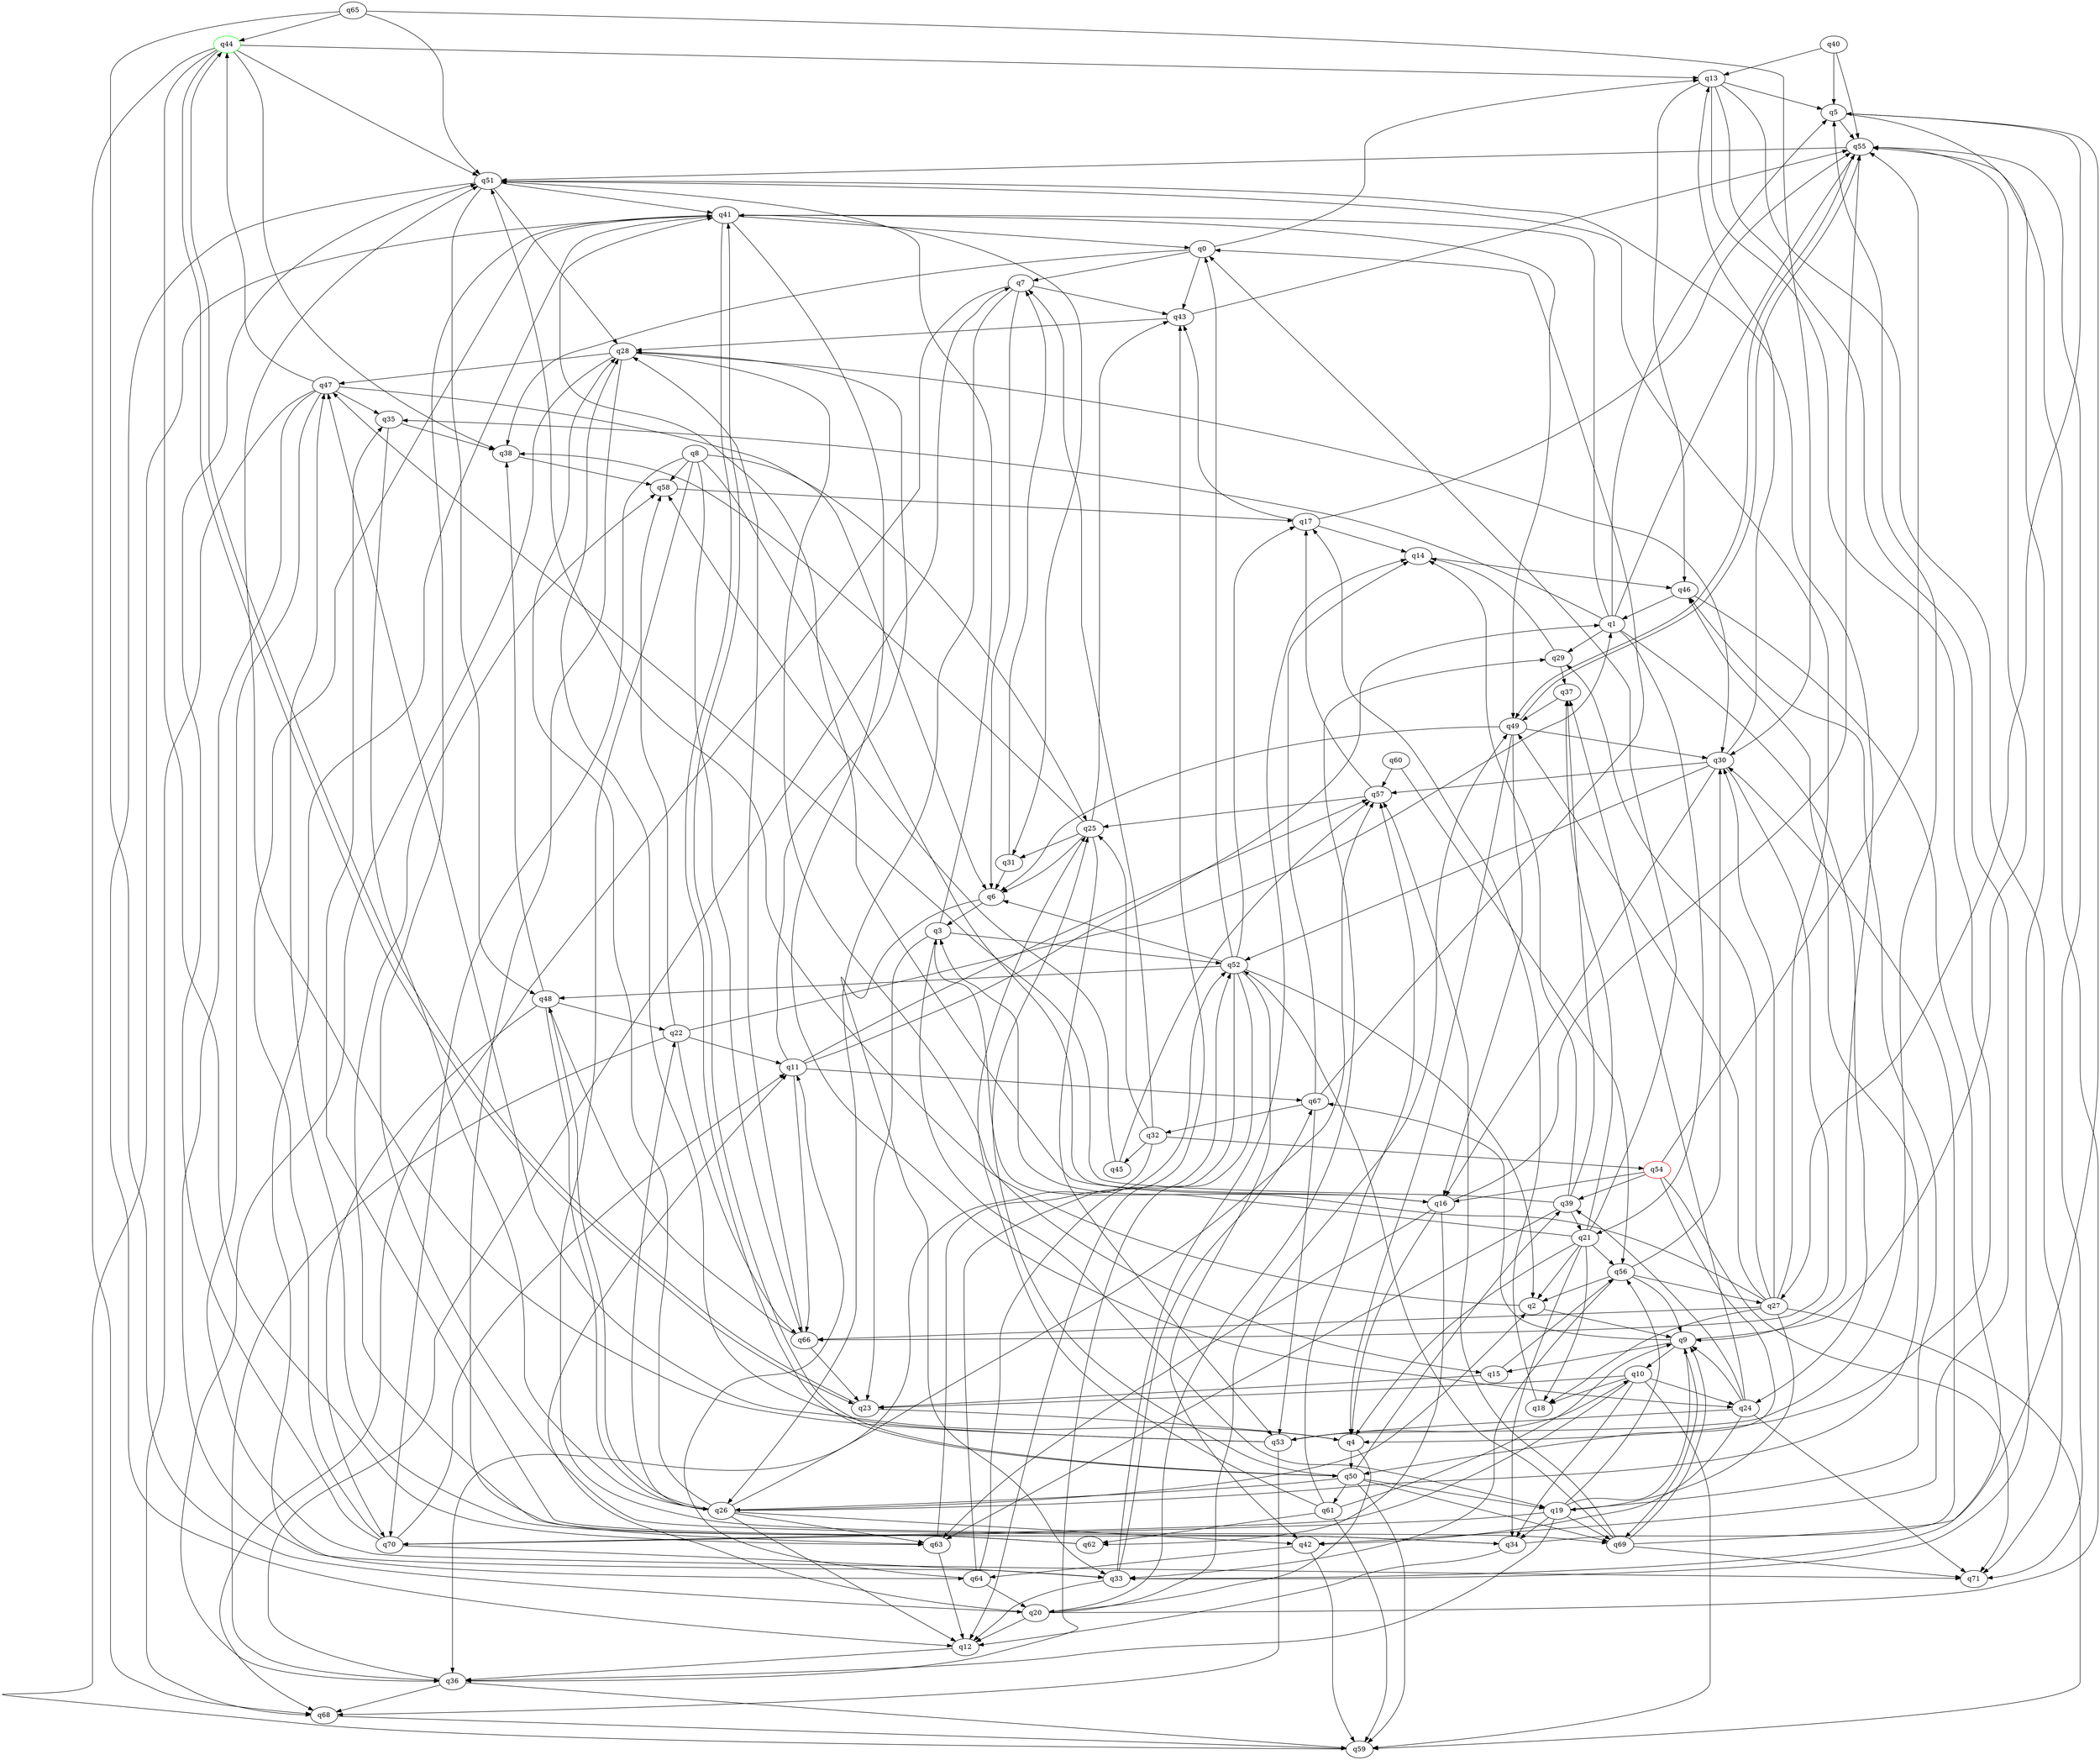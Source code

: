 digraph A{
q44 [initial=1,color=green];
q54 [final=1,color=red];
q0 -> q7;
q0 -> q13;
q0 -> q38;
q0 -> q43;
q1 -> q5;
q1 -> q21;
q1 -> q24;
q1 -> q29;
q1 -> q35;
q1 -> q41;
q1 -> q55;
q2 -> q9;
q2 -> q51;
q3 -> q19;
q3 -> q23;
q3 -> q51;
q3 -> q52;
q4 -> q20;
q4 -> q47;
q4 -> q50;
q5 -> q27;
q5 -> q33;
q5 -> q55;
q6 -> q3;
q6 -> q33;
q7 -> q6;
q7 -> q26;
q7 -> q43;
q7 -> q68;
q8 -> q16;
q8 -> q25;
q8 -> q58;
q8 -> q66;
q8 -> q69;
q8 -> q70;
q9 -> q10;
q9 -> q15;
q9 -> q55;
q9 -> q67;
q9 -> q69;
q10 -> q18;
q10 -> q23;
q10 -> q24;
q10 -> q34;
q10 -> q59;
q10 -> q70;
q11 -> q1;
q11 -> q28;
q11 -> q57;
q11 -> q66;
q11 -> q67;
q12 -> q36;
q13 -> q4;
q13 -> q5;
q13 -> q42;
q13 -> q46;
q13 -> q71;
q14 -> q46;
q15 -> q23;
q15 -> q56;
q16 -> q4;
q16 -> q41;
q16 -> q55;
q16 -> q62;
q16 -> q63;
q17 -> q14;
q17 -> q43;
q17 -> q55;
q18 -> q17;
q19 -> q9;
q19 -> q34;
q19 -> q36;
q19 -> q46;
q19 -> q56;
q19 -> q69;
q19 -> q70;
q20 -> q11;
q20 -> q12;
q20 -> q29;
q20 -> q49;
q20 -> q55;
q21 -> q0;
q21 -> q2;
q21 -> q3;
q21 -> q4;
q21 -> q18;
q21 -> q34;
q21 -> q37;
q21 -> q56;
q22 -> q1;
q22 -> q11;
q22 -> q36;
q22 -> q58;
q22 -> q66;
q23 -> q4;
q23 -> q44;
q24 -> q9;
q24 -> q37;
q24 -> q39;
q24 -> q42;
q24 -> q53;
q24 -> q71;
q25 -> q6;
q25 -> q31;
q25 -> q38;
q25 -> q43;
q25 -> q53;
q26 -> q2;
q26 -> q12;
q26 -> q22;
q26 -> q28;
q26 -> q42;
q26 -> q46;
q26 -> q48;
q26 -> q57;
q26 -> q63;
q27 -> q3;
q27 -> q18;
q27 -> q19;
q27 -> q29;
q27 -> q30;
q27 -> q49;
q27 -> q51;
q27 -> q59;
q27 -> q66;
q28 -> q15;
q28 -> q30;
q28 -> q36;
q28 -> q47;
q28 -> q63;
q29 -> q14;
q29 -> q37;
q30 -> q13;
q30 -> q16;
q30 -> q52;
q30 -> q57;
q30 -> q66;
q31 -> q6;
q31 -> q7;
q32 -> q7;
q32 -> q25;
q32 -> q36;
q32 -> q45;
q32 -> q54;
q33 -> q12;
q33 -> q14;
q33 -> q67;
q34 -> q12;
q34 -> q30;
q34 -> q35;
q35 -> q26;
q35 -> q38;
q36 -> q7;
q36 -> q59;
q36 -> q68;
q37 -> q49;
q38 -> q58;
q39 -> q14;
q39 -> q21;
q39 -> q37;
q39 -> q47;
q39 -> q63;
q40 -> q5;
q40 -> q13;
q40 -> q55;
q41 -> q0;
q41 -> q24;
q41 -> q31;
q41 -> q34;
q41 -> q49;
q41 -> q50;
q41 -> q64;
q42 -> q59;
q42 -> q64;
q43 -> q28;
q43 -> q55;
q44 -> q13;
q44 -> q23;
q44 -> q38;
q44 -> q51;
q44 -> q63;
q44 -> q68;
q45 -> q57;
q45 -> q58;
q46 -> q1;
q46 -> q33;
q47 -> q6;
q47 -> q33;
q47 -> q35;
q47 -> q44;
q47 -> q68;
q47 -> q71;
q48 -> q22;
q48 -> q26;
q48 -> q38;
q48 -> q70;
q49 -> q4;
q49 -> q6;
q49 -> q16;
q49 -> q30;
q49 -> q55;
q50 -> q19;
q50 -> q25;
q50 -> q26;
q50 -> q39;
q50 -> q41;
q50 -> q59;
q50 -> q61;
q50 -> q69;
q51 -> q9;
q51 -> q12;
q51 -> q28;
q51 -> q41;
q51 -> q48;
q52 -> q0;
q52 -> q2;
q52 -> q6;
q52 -> q12;
q52 -> q17;
q52 -> q36;
q52 -> q42;
q52 -> q48;
q53 -> q5;
q53 -> q10;
q53 -> q28;
q53 -> q51;
q53 -> q68;
q54 -> q16;
q54 -> q39;
q54 -> q50;
q54 -> q55;
q54 -> q71;
q55 -> q49;
q55 -> q51;
q55 -> q71;
q56 -> q2;
q56 -> q9;
q56 -> q27;
q56 -> q30;
q56 -> q33;
q57 -> q17;
q57 -> q25;
q58 -> q17;
q59 -> q41;
q60 -> q56;
q60 -> q57;
q61 -> q9;
q61 -> q25;
q61 -> q57;
q61 -> q59;
q61 -> q62;
q62 -> q47;
q62 -> q58;
q63 -> q12;
q63 -> q52;
q64 -> q11;
q64 -> q20;
q64 -> q43;
q64 -> q52;
q65 -> q20;
q65 -> q30;
q65 -> q44;
q65 -> q51;
q66 -> q23;
q66 -> q28;
q66 -> q48;
q67 -> q0;
q67 -> q14;
q67 -> q32;
q67 -> q53;
q68 -> q59;
q69 -> q5;
q69 -> q9;
q69 -> q52;
q69 -> q57;
q69 -> q71;
q70 -> q11;
q70 -> q33;
q70 -> q41;
q70 -> q51;
}